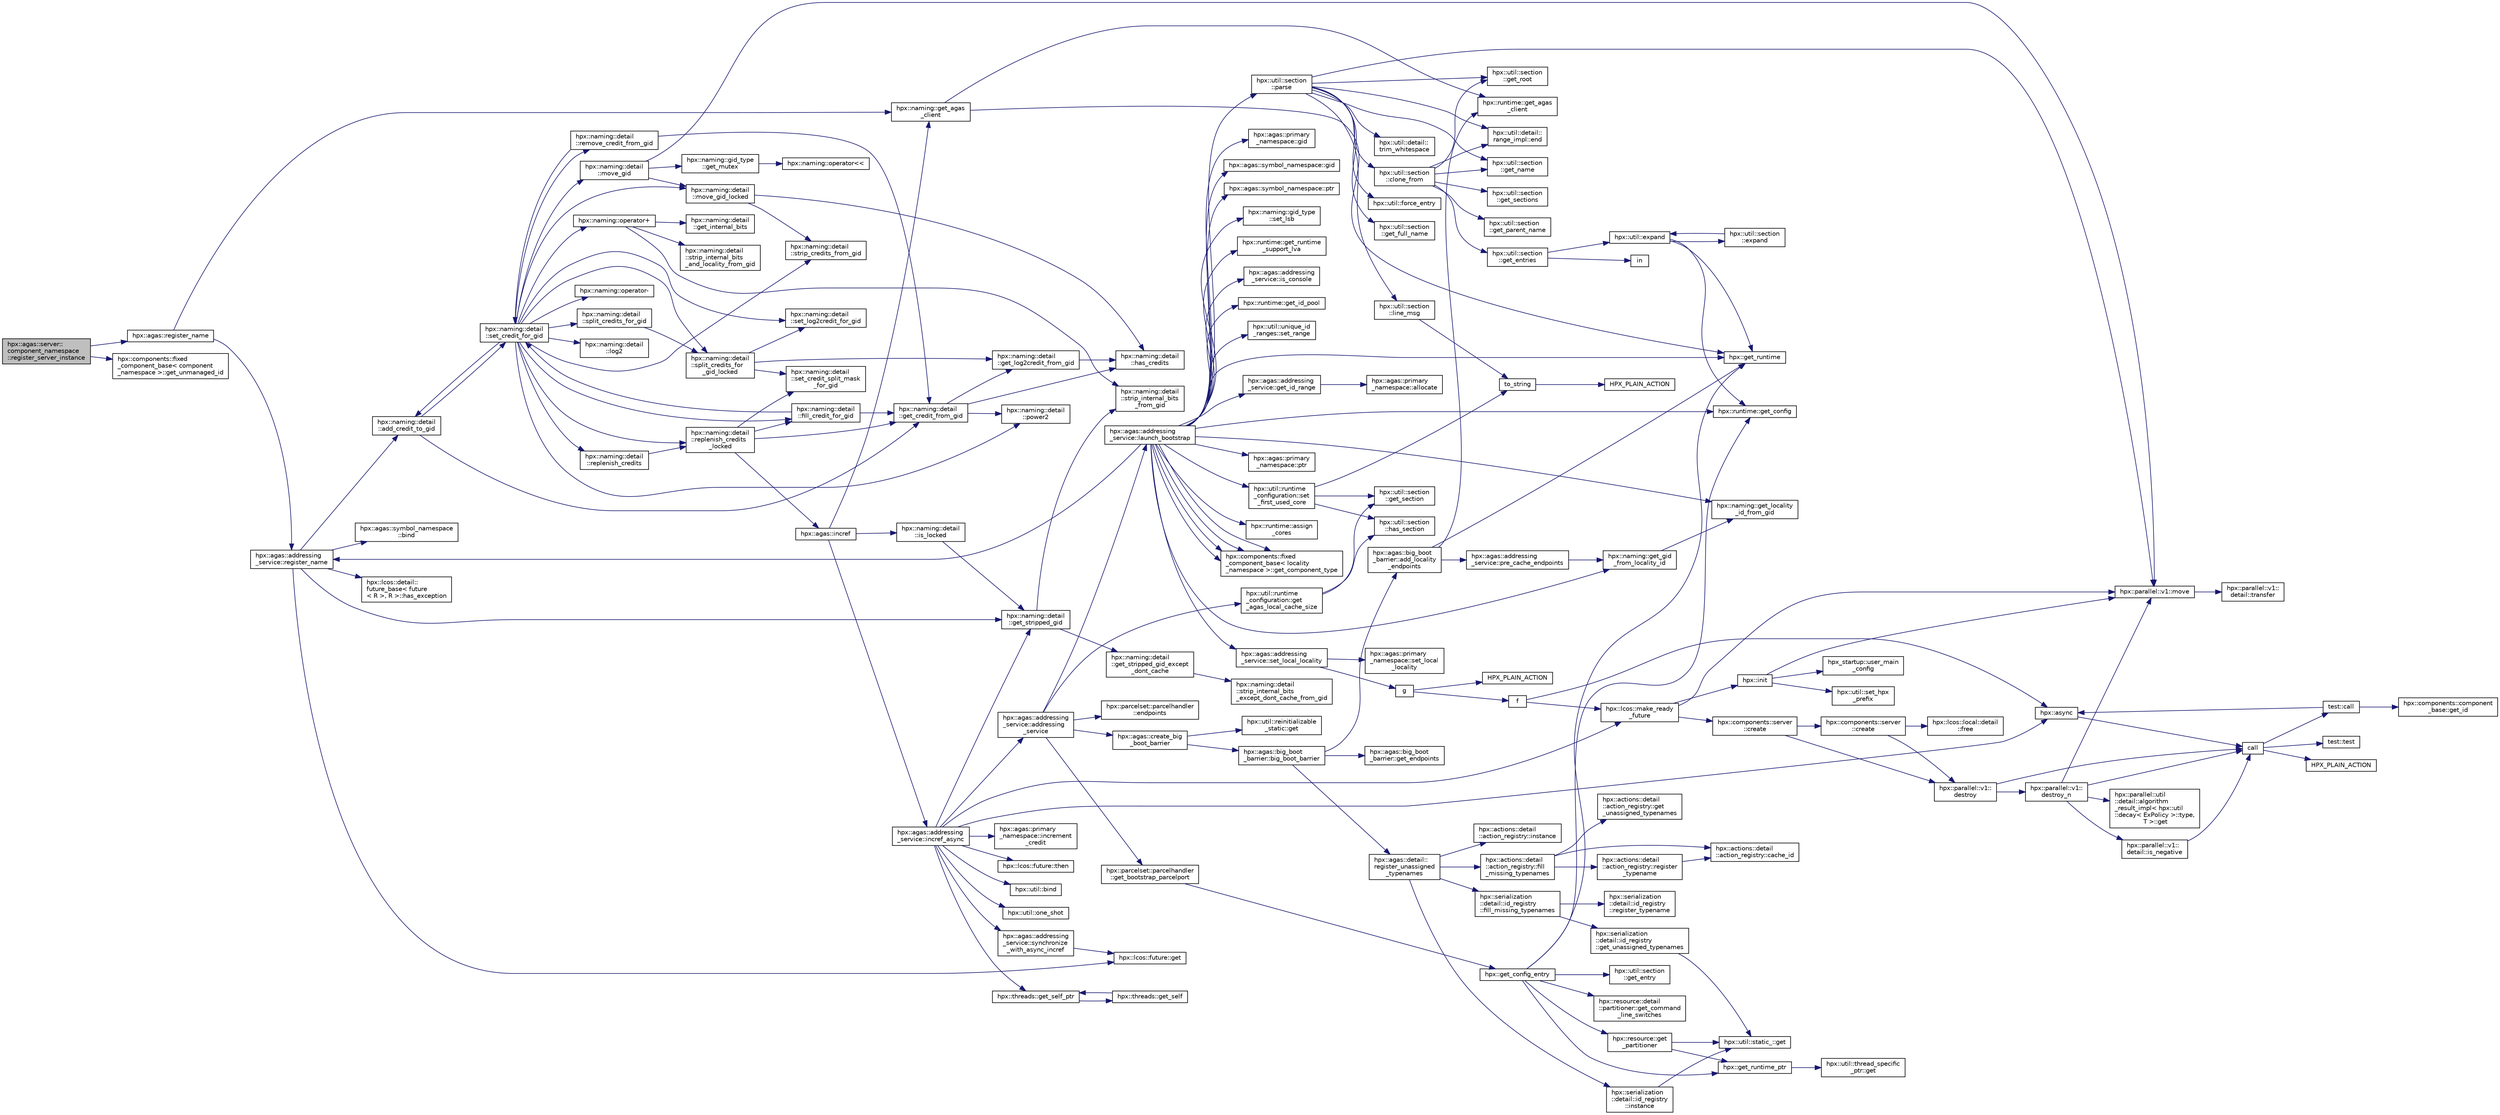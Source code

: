 digraph "hpx::agas::server::component_namespace::register_server_instance"
{
  edge [fontname="Helvetica",fontsize="10",labelfontname="Helvetica",labelfontsize="10"];
  node [fontname="Helvetica",fontsize="10",shape=record];
  rankdir="LR";
  Node723 [label="hpx::agas::server::\lcomponent_namespace\l::register_server_instance",height=0.2,width=0.4,color="black", fillcolor="grey75", style="filled", fontcolor="black"];
  Node723 -> Node724 [color="midnightblue",fontsize="10",style="solid",fontname="Helvetica"];
  Node724 [label="hpx::agas::register_name",height=0.2,width=0.4,color="black", fillcolor="white", style="filled",URL="$dc/d54/namespacehpx_1_1agas.html#a3812793adbf5e7d8c6b468595ac0823f"];
  Node724 -> Node725 [color="midnightblue",fontsize="10",style="solid",fontname="Helvetica"];
  Node725 [label="hpx::naming::get_agas\l_client",height=0.2,width=0.4,color="black", fillcolor="white", style="filled",URL="$d4/dc9/namespacehpx_1_1naming.html#a0408fffd5d34b620712a801b0ae3b032"];
  Node725 -> Node726 [color="midnightblue",fontsize="10",style="solid",fontname="Helvetica"];
  Node726 [label="hpx::get_runtime",height=0.2,width=0.4,color="black", fillcolor="white", style="filled",URL="$d8/d83/namespacehpx.html#aef902cc6c7dd3b9fbadf34d1e850a070"];
  Node725 -> Node727 [color="midnightblue",fontsize="10",style="solid",fontname="Helvetica"];
  Node727 [label="hpx::runtime::get_agas\l_client",height=0.2,width=0.4,color="black", fillcolor="white", style="filled",URL="$d0/d7b/classhpx_1_1runtime.html#aeb5dddd30d6b9861669af8ad44d1a96a"];
  Node724 -> Node728 [color="midnightblue",fontsize="10",style="solid",fontname="Helvetica"];
  Node728 [label="hpx::agas::addressing\l_service::register_name",height=0.2,width=0.4,color="black", fillcolor="white", style="filled",URL="$db/d58/structhpx_1_1agas_1_1addressing__service.html#a5929d7fd681a5ed692bfbeaa503fc32d",tooltip="Register a global name with a global address (id) "];
  Node728 -> Node729 [color="midnightblue",fontsize="10",style="solid",fontname="Helvetica"];
  Node729 [label="hpx::agas::symbol_namespace\l::bind",height=0.2,width=0.4,color="black", fillcolor="white", style="filled",URL="$dd/d5e/structhpx_1_1agas_1_1symbol__namespace.html#a4c5b21f70ae191ad0169fe5ac06de532"];
  Node728 -> Node730 [color="midnightblue",fontsize="10",style="solid",fontname="Helvetica"];
  Node730 [label="hpx::naming::detail\l::get_stripped_gid",height=0.2,width=0.4,color="black", fillcolor="white", style="filled",URL="$d5/d18/namespacehpx_1_1naming_1_1detail.html#ad3a849cb7ebd5dccf9aefadccc21dd89"];
  Node730 -> Node731 [color="midnightblue",fontsize="10",style="solid",fontname="Helvetica"];
  Node731 [label="hpx::naming::detail\l::strip_internal_bits\l_from_gid",height=0.2,width=0.4,color="black", fillcolor="white", style="filled",URL="$d5/d18/namespacehpx_1_1naming_1_1detail.html#a95cca4d4bc82a9da3e804b225b03dfaf"];
  Node730 -> Node732 [color="midnightblue",fontsize="10",style="solid",fontname="Helvetica"];
  Node732 [label="hpx::naming::detail\l::get_stripped_gid_except\l_dont_cache",height=0.2,width=0.4,color="black", fillcolor="white", style="filled",URL="$d5/d18/namespacehpx_1_1naming_1_1detail.html#a1ab848588112d0f7fac377a15692c9cc"];
  Node732 -> Node733 [color="midnightblue",fontsize="10",style="solid",fontname="Helvetica"];
  Node733 [label="hpx::naming::detail\l::strip_internal_bits\l_except_dont_cache_from_gid",height=0.2,width=0.4,color="black", fillcolor="white", style="filled",URL="$d5/d18/namespacehpx_1_1naming_1_1detail.html#aabeb51a92376c6bfb9cf31bf9ff0c4cc"];
  Node728 -> Node734 [color="midnightblue",fontsize="10",style="solid",fontname="Helvetica"];
  Node734 [label="hpx::lcos::detail::\lfuture_base\< future\l\< R \>, R \>::has_exception",height=0.2,width=0.4,color="black", fillcolor="white", style="filled",URL="$d5/dd7/classhpx_1_1lcos_1_1detail_1_1future__base.html#aa95b01f70ad95706ae420ff1db2e5b99"];
  Node728 -> Node735 [color="midnightblue",fontsize="10",style="solid",fontname="Helvetica"];
  Node735 [label="hpx::lcos::future::get",height=0.2,width=0.4,color="black", fillcolor="white", style="filled",URL="$d0/d33/classhpx_1_1lcos_1_1future.html#a8c28269486d5620ac48af349f17bb41c"];
  Node728 -> Node736 [color="midnightblue",fontsize="10",style="solid",fontname="Helvetica"];
  Node736 [label="hpx::naming::detail\l::add_credit_to_gid",height=0.2,width=0.4,color="black", fillcolor="white", style="filled",URL="$d5/d18/namespacehpx_1_1naming_1_1detail.html#ab13848a91587535a393be4def980e832"];
  Node736 -> Node737 [color="midnightblue",fontsize="10",style="solid",fontname="Helvetica"];
  Node737 [label="hpx::naming::detail\l::get_credit_from_gid",height=0.2,width=0.4,color="black", fillcolor="white", style="filled",URL="$d5/d18/namespacehpx_1_1naming_1_1detail.html#ae3d27efe8c838d79e29020ed7c9fa25f"];
  Node737 -> Node738 [color="midnightblue",fontsize="10",style="solid",fontname="Helvetica"];
  Node738 [label="hpx::naming::detail\l::has_credits",height=0.2,width=0.4,color="black", fillcolor="white", style="filled",URL="$d5/d18/namespacehpx_1_1naming_1_1detail.html#afb823cf706d95f298c25af22fe39653b"];
  Node737 -> Node739 [color="midnightblue",fontsize="10",style="solid",fontname="Helvetica"];
  Node739 [label="hpx::naming::detail\l::power2",height=0.2,width=0.4,color="black", fillcolor="white", style="filled",URL="$d5/d18/namespacehpx_1_1naming_1_1detail.html#a084e318ac378f38778c0696da8cbdaac"];
  Node737 -> Node740 [color="midnightblue",fontsize="10",style="solid",fontname="Helvetica"];
  Node740 [label="hpx::naming::detail\l::get_log2credit_from_gid",height=0.2,width=0.4,color="black", fillcolor="white", style="filled",URL="$d5/d18/namespacehpx_1_1naming_1_1detail.html#a65b5a75f9576e0c15d372d20f0ed37d0"];
  Node740 -> Node738 [color="midnightblue",fontsize="10",style="solid",fontname="Helvetica"];
  Node736 -> Node741 [color="midnightblue",fontsize="10",style="solid",fontname="Helvetica"];
  Node741 [label="hpx::naming::detail\l::set_credit_for_gid",height=0.2,width=0.4,color="black", fillcolor="white", style="filled",URL="$d5/d18/namespacehpx_1_1naming_1_1detail.html#a87703193ff814a4e1c912e98e655ec51"];
  Node741 -> Node742 [color="midnightblue",fontsize="10",style="solid",fontname="Helvetica"];
  Node742 [label="hpx::naming::detail\l::log2",height=0.2,width=0.4,color="black", fillcolor="white", style="filled",URL="$d5/d18/namespacehpx_1_1naming_1_1detail.html#a10b972e46f78f4f24d7843d6f8554b5b"];
  Node741 -> Node739 [color="midnightblue",fontsize="10",style="solid",fontname="Helvetica"];
  Node741 -> Node743 [color="midnightblue",fontsize="10",style="solid",fontname="Helvetica"];
  Node743 [label="hpx::naming::detail\l::set_log2credit_for_gid",height=0.2,width=0.4,color="black", fillcolor="white", style="filled",URL="$d5/d18/namespacehpx_1_1naming_1_1detail.html#ac466e44115ff62134192cea0735b147e"];
  Node741 -> Node744 [color="midnightblue",fontsize="10",style="solid",fontname="Helvetica"];
  Node744 [label="hpx::naming::detail\l::strip_credits_from_gid",height=0.2,width=0.4,color="black", fillcolor="white", style="filled",URL="$d5/d18/namespacehpx_1_1naming_1_1detail.html#a422b12b60e5f7844b224dd68cf8cae8e"];
  Node741 -> Node736 [color="midnightblue",fontsize="10",style="solid",fontname="Helvetica"];
  Node741 -> Node745 [color="midnightblue",fontsize="10",style="solid",fontname="Helvetica"];
  Node745 [label="hpx::naming::detail\l::remove_credit_from_gid",height=0.2,width=0.4,color="black", fillcolor="white", style="filled",URL="$d5/d18/namespacehpx_1_1naming_1_1detail.html#a3ccb4b028c2c757c0fabdfe58ac07e47"];
  Node745 -> Node737 [color="midnightblue",fontsize="10",style="solid",fontname="Helvetica"];
  Node745 -> Node741 [color="midnightblue",fontsize="10",style="solid",fontname="Helvetica"];
  Node741 -> Node746 [color="midnightblue",fontsize="10",style="solid",fontname="Helvetica"];
  Node746 [label="hpx::naming::detail\l::fill_credit_for_gid",height=0.2,width=0.4,color="black", fillcolor="white", style="filled",URL="$d5/d18/namespacehpx_1_1naming_1_1detail.html#a3ec890e6a5b5c8fbd21b11dfe7e50352"];
  Node746 -> Node737 [color="midnightblue",fontsize="10",style="solid",fontname="Helvetica"];
  Node746 -> Node741 [color="midnightblue",fontsize="10",style="solid",fontname="Helvetica"];
  Node741 -> Node747 [color="midnightblue",fontsize="10",style="solid",fontname="Helvetica"];
  Node747 [label="hpx::naming::detail\l::move_gid",height=0.2,width=0.4,color="black", fillcolor="white", style="filled",URL="$d5/d18/namespacehpx_1_1naming_1_1detail.html#aade6b5eb4f9361377b0a427cd8bffdca"];
  Node747 -> Node748 [color="midnightblue",fontsize="10",style="solid",fontname="Helvetica"];
  Node748 [label="hpx::naming::gid_type\l::get_mutex",height=0.2,width=0.4,color="black", fillcolor="white", style="filled",URL="$d3/d67/structhpx_1_1naming_1_1gid__type.html#a25f1f7d247b4ec6e77e577400bbbc18f"];
  Node748 -> Node749 [color="midnightblue",fontsize="10",style="solid",fontname="Helvetica"];
  Node749 [label="hpx::naming::operator\<\<",height=0.2,width=0.4,color="black", fillcolor="white", style="filled",URL="$d4/dc9/namespacehpx_1_1naming.html#ad9103d927583be9fcc218e045ad2a6e6"];
  Node747 -> Node750 [color="midnightblue",fontsize="10",style="solid",fontname="Helvetica"];
  Node750 [label="hpx::naming::detail\l::move_gid_locked",height=0.2,width=0.4,color="black", fillcolor="white", style="filled",URL="$d5/d18/namespacehpx_1_1naming_1_1detail.html#ade50f3a7ea7970594a107017d9781f45"];
  Node750 -> Node738 [color="midnightblue",fontsize="10",style="solid",fontname="Helvetica"];
  Node750 -> Node744 [color="midnightblue",fontsize="10",style="solid",fontname="Helvetica"];
  Node747 -> Node751 [color="midnightblue",fontsize="10",style="solid",fontname="Helvetica"];
  Node751 [label="hpx::parallel::v1::move",height=0.2,width=0.4,color="black", fillcolor="white", style="filled",URL="$db/db9/namespacehpx_1_1parallel_1_1v1.html#aa7c4ede081ce786c9d1eb1adff495cfc"];
  Node751 -> Node752 [color="midnightblue",fontsize="10",style="solid",fontname="Helvetica"];
  Node752 [label="hpx::parallel::v1::\ldetail::transfer",height=0.2,width=0.4,color="black", fillcolor="white", style="filled",URL="$d2/ddd/namespacehpx_1_1parallel_1_1v1_1_1detail.html#ab1b56a05e1885ca7cc7ffa1804dd2f3c"];
  Node741 -> Node750 [color="midnightblue",fontsize="10",style="solid",fontname="Helvetica"];
  Node741 -> Node753 [color="midnightblue",fontsize="10",style="solid",fontname="Helvetica"];
  Node753 [label="hpx::naming::detail\l::replenish_credits",height=0.2,width=0.4,color="black", fillcolor="white", style="filled",URL="$d5/d18/namespacehpx_1_1naming_1_1detail.html#aab806d937bd01894af129d3d3cbb22f4"];
  Node753 -> Node754 [color="midnightblue",fontsize="10",style="solid",fontname="Helvetica"];
  Node754 [label="hpx::naming::detail\l::replenish_credits\l_locked",height=0.2,width=0.4,color="black", fillcolor="white", style="filled",URL="$d5/d18/namespacehpx_1_1naming_1_1detail.html#a011ed4fa9a2f4d4319adc54943fa03d6"];
  Node754 -> Node737 [color="midnightblue",fontsize="10",style="solid",fontname="Helvetica"];
  Node754 -> Node746 [color="midnightblue",fontsize="10",style="solid",fontname="Helvetica"];
  Node754 -> Node755 [color="midnightblue",fontsize="10",style="solid",fontname="Helvetica"];
  Node755 [label="hpx::naming::detail\l::set_credit_split_mask\l_for_gid",height=0.2,width=0.4,color="black", fillcolor="white", style="filled",URL="$d5/d18/namespacehpx_1_1naming_1_1detail.html#a514fb4fd603d267bd438c27ea2fb1e7d"];
  Node754 -> Node756 [color="midnightblue",fontsize="10",style="solid",fontname="Helvetica"];
  Node756 [label="hpx::agas::incref",height=0.2,width=0.4,color="black", fillcolor="white", style="filled",URL="$dc/d54/namespacehpx_1_1agas.html#aad81d2ea721c1a5692e243ef07bf164f"];
  Node756 -> Node757 [color="midnightblue",fontsize="10",style="solid",fontname="Helvetica"];
  Node757 [label="hpx::naming::detail\l::is_locked",height=0.2,width=0.4,color="black", fillcolor="white", style="filled",URL="$d5/d18/namespacehpx_1_1naming_1_1detail.html#a721ab5a11bd11a37b0c905ea3fe0a6d7"];
  Node757 -> Node730 [color="midnightblue",fontsize="10",style="solid",fontname="Helvetica"];
  Node756 -> Node725 [color="midnightblue",fontsize="10",style="solid",fontname="Helvetica"];
  Node756 -> Node758 [color="midnightblue",fontsize="10",style="solid",fontname="Helvetica"];
  Node758 [label="hpx::agas::addressing\l_service::incref_async",height=0.2,width=0.4,color="black", fillcolor="white", style="filled",URL="$db/d58/structhpx_1_1agas_1_1addressing__service.html#adae9df2634cf648f129f203c3678c1c1",tooltip="Increment the global reference count for the given id. "];
  Node758 -> Node730 [color="midnightblue",fontsize="10",style="solid",fontname="Helvetica"];
  Node758 -> Node759 [color="midnightblue",fontsize="10",style="solid",fontname="Helvetica"];
  Node759 [label="hpx::threads::get_self_ptr",height=0.2,width=0.4,color="black", fillcolor="white", style="filled",URL="$d7/d28/namespacehpx_1_1threads.html#a22877ae347ad884cde3a51397dad6c53"];
  Node759 -> Node760 [color="midnightblue",fontsize="10",style="solid",fontname="Helvetica"];
  Node760 [label="hpx::threads::get_self",height=0.2,width=0.4,color="black", fillcolor="white", style="filled",URL="$d7/d28/namespacehpx_1_1threads.html#a07daf4d6d29233f20d66d41ab7b5b8e8"];
  Node760 -> Node759 [color="midnightblue",fontsize="10",style="solid",fontname="Helvetica"];
  Node758 -> Node761 [color="midnightblue",fontsize="10",style="solid",fontname="Helvetica"];
  Node761 [label="hpx::agas::addressing\l_service::addressing\l_service",height=0.2,width=0.4,color="black", fillcolor="white", style="filled",URL="$db/d58/structhpx_1_1agas_1_1addressing__service.html#a4cd885b12c530009f44f7372c197d54f"];
  Node761 -> Node762 [color="midnightblue",fontsize="10",style="solid",fontname="Helvetica"];
  Node762 [label="hpx::util::runtime\l_configuration::get\l_agas_local_cache_size",height=0.2,width=0.4,color="black", fillcolor="white", style="filled",URL="$d8/d70/classhpx_1_1util_1_1runtime__configuration.html#a5fc409d10bc5e063fde7992fb2d8eefe"];
  Node762 -> Node763 [color="midnightblue",fontsize="10",style="solid",fontname="Helvetica"];
  Node763 [label="hpx::util::section\l::has_section",height=0.2,width=0.4,color="black", fillcolor="white", style="filled",URL="$dd/de4/classhpx_1_1util_1_1section.html#a2ef0091925e5c2e3fda235bff644cdb4"];
  Node762 -> Node764 [color="midnightblue",fontsize="10",style="solid",fontname="Helvetica"];
  Node764 [label="hpx::util::section\l::get_section",height=0.2,width=0.4,color="black", fillcolor="white", style="filled",URL="$dd/de4/classhpx_1_1util_1_1section.html#a3506cc01fb5453b2176f4747352c5517"];
  Node761 -> Node765 [color="midnightblue",fontsize="10",style="solid",fontname="Helvetica"];
  Node765 [label="hpx::parcelset::parcelhandler\l::get_bootstrap_parcelport",height=0.2,width=0.4,color="black", fillcolor="white", style="filled",URL="$d4/d2f/classhpx_1_1parcelset_1_1parcelhandler.html#aac412291f000080f2496f288b97b7859"];
  Node765 -> Node766 [color="midnightblue",fontsize="10",style="solid",fontname="Helvetica"];
  Node766 [label="hpx::get_config_entry",height=0.2,width=0.4,color="black", fillcolor="white", style="filled",URL="$d8/d83/namespacehpx.html#a097240e6744bc8905f708932da401835",tooltip="Retrieve the string value of a configuration entry given by key. "];
  Node766 -> Node767 [color="midnightblue",fontsize="10",style="solid",fontname="Helvetica"];
  Node767 [label="hpx::get_runtime_ptr",height=0.2,width=0.4,color="black", fillcolor="white", style="filled",URL="$d8/d83/namespacehpx.html#af29daf2bb3e01b4d6495a1742b6cce64"];
  Node767 -> Node768 [color="midnightblue",fontsize="10",style="solid",fontname="Helvetica"];
  Node768 [label="hpx::util::thread_specific\l_ptr::get",height=0.2,width=0.4,color="black", fillcolor="white", style="filled",URL="$d4/d4c/structhpx_1_1util_1_1thread__specific__ptr.html#a3b27d8520710478aa41d1f74206bdba9"];
  Node766 -> Node726 [color="midnightblue",fontsize="10",style="solid",fontname="Helvetica"];
  Node766 -> Node769 [color="midnightblue",fontsize="10",style="solid",fontname="Helvetica"];
  Node769 [label="hpx::runtime::get_config",height=0.2,width=0.4,color="black", fillcolor="white", style="filled",URL="$d0/d7b/classhpx_1_1runtime.html#a0bfe0241e54b1fe1dd4ec181d944de43",tooltip="access configuration information "];
  Node766 -> Node770 [color="midnightblue",fontsize="10",style="solid",fontname="Helvetica"];
  Node770 [label="hpx::util::section\l::get_entry",height=0.2,width=0.4,color="black", fillcolor="white", style="filled",URL="$dd/de4/classhpx_1_1util_1_1section.html#a02ac2ca2a4490347405dec03df46af88"];
  Node766 -> Node771 [color="midnightblue",fontsize="10",style="solid",fontname="Helvetica"];
  Node771 [label="hpx::resource::get\l_partitioner",height=0.2,width=0.4,color="black", fillcolor="white", style="filled",URL="$dd/da5/namespacehpx_1_1resource.html#af91354c369d9a22a00581d6b6da7d0ee"];
  Node771 -> Node772 [color="midnightblue",fontsize="10",style="solid",fontname="Helvetica"];
  Node772 [label="hpx::util::static_::get",height=0.2,width=0.4,color="black", fillcolor="white", style="filled",URL="$d3/dbb/structhpx_1_1util_1_1static__.html#a2967c633948a3bf17a3b5405ef5a8318"];
  Node771 -> Node767 [color="midnightblue",fontsize="10",style="solid",fontname="Helvetica"];
  Node766 -> Node773 [color="midnightblue",fontsize="10",style="solid",fontname="Helvetica"];
  Node773 [label="hpx::resource::detail\l::partitioner::get_command\l_line_switches",height=0.2,width=0.4,color="black", fillcolor="white", style="filled",URL="$d0/dab/classhpx_1_1resource_1_1detail_1_1partitioner.html#a16fe01dd59b2c89bd556788b5713522e"];
  Node761 -> Node774 [color="midnightblue",fontsize="10",style="solid",fontname="Helvetica"];
  Node774 [label="hpx::agas::create_big\l_boot_barrier",height=0.2,width=0.4,color="black", fillcolor="white", style="filled",URL="$dc/d54/namespacehpx_1_1agas.html#a272f64deb448ea9613501a5b3458a57f"];
  Node774 -> Node775 [color="midnightblue",fontsize="10",style="solid",fontname="Helvetica"];
  Node775 [label="hpx::util::reinitializable\l_static::get",height=0.2,width=0.4,color="black", fillcolor="white", style="filled",URL="$d2/db7/structhpx_1_1util_1_1reinitializable__static.html#a2c616d22a193ed9d3b0b58d4203b3809"];
  Node774 -> Node776 [color="midnightblue",fontsize="10",style="solid",fontname="Helvetica"];
  Node776 [label="hpx::agas::big_boot\l_barrier::big_boot_barrier",height=0.2,width=0.4,color="black", fillcolor="white", style="filled",URL="$d8/db6/structhpx_1_1agas_1_1big__boot__barrier.html#ab00f39b77e1ae054dddeab796ac49a07"];
  Node776 -> Node777 [color="midnightblue",fontsize="10",style="solid",fontname="Helvetica"];
  Node777 [label="hpx::agas::detail::\lregister_unassigned\l_typenames",height=0.2,width=0.4,color="black", fillcolor="white", style="filled",URL="$dd/dd0/namespacehpx_1_1agas_1_1detail.html#a69a4d9fbe321b26f2eeeacaae98c05bb"];
  Node777 -> Node778 [color="midnightblue",fontsize="10",style="solid",fontname="Helvetica"];
  Node778 [label="hpx::serialization\l::detail::id_registry\l::instance",height=0.2,width=0.4,color="black", fillcolor="white", style="filled",URL="$dc/d9a/classhpx_1_1serialization_1_1detail_1_1id__registry.html#ab5118609f28337b2a71e7ac63399a2dc"];
  Node778 -> Node772 [color="midnightblue",fontsize="10",style="solid",fontname="Helvetica"];
  Node777 -> Node779 [color="midnightblue",fontsize="10",style="solid",fontname="Helvetica"];
  Node779 [label="hpx::serialization\l::detail::id_registry\l::fill_missing_typenames",height=0.2,width=0.4,color="black", fillcolor="white", style="filled",URL="$dc/d9a/classhpx_1_1serialization_1_1detail_1_1id__registry.html#a80cd98a900de5a5347cf51ab710ed1be"];
  Node779 -> Node780 [color="midnightblue",fontsize="10",style="solid",fontname="Helvetica"];
  Node780 [label="hpx::serialization\l::detail::id_registry\l::get_unassigned_typenames",height=0.2,width=0.4,color="black", fillcolor="white", style="filled",URL="$dc/d9a/classhpx_1_1serialization_1_1detail_1_1id__registry.html#a667f38001517e0031e3421b1f6719baf"];
  Node780 -> Node772 [color="midnightblue",fontsize="10",style="solid",fontname="Helvetica"];
  Node779 -> Node781 [color="midnightblue",fontsize="10",style="solid",fontname="Helvetica"];
  Node781 [label="hpx::serialization\l::detail::id_registry\l::register_typename",height=0.2,width=0.4,color="black", fillcolor="white", style="filled",URL="$dc/d9a/classhpx_1_1serialization_1_1detail_1_1id__registry.html#a3ecf46288bd104ca800605842a269fd6"];
  Node777 -> Node782 [color="midnightblue",fontsize="10",style="solid",fontname="Helvetica"];
  Node782 [label="hpx::actions::detail\l::action_registry::instance",height=0.2,width=0.4,color="black", fillcolor="white", style="filled",URL="$d6/d07/structhpx_1_1actions_1_1detail_1_1action__registry.html#a4d8a8074f8a91fdc5a62e8067ef6472c"];
  Node777 -> Node783 [color="midnightblue",fontsize="10",style="solid",fontname="Helvetica"];
  Node783 [label="hpx::actions::detail\l::action_registry::fill\l_missing_typenames",height=0.2,width=0.4,color="black", fillcolor="white", style="filled",URL="$d6/d07/structhpx_1_1actions_1_1detail_1_1action__registry.html#ad0b2659af6636d76d4b39d64eac81e3c"];
  Node783 -> Node784 [color="midnightblue",fontsize="10",style="solid",fontname="Helvetica"];
  Node784 [label="hpx::actions::detail\l::action_registry::get\l_unassigned_typenames",height=0.2,width=0.4,color="black", fillcolor="white", style="filled",URL="$d6/d07/structhpx_1_1actions_1_1detail_1_1action__registry.html#a5216619c74ba5ee2d7a82626fe3f42cd"];
  Node783 -> Node785 [color="midnightblue",fontsize="10",style="solid",fontname="Helvetica"];
  Node785 [label="hpx::actions::detail\l::action_registry::register\l_typename",height=0.2,width=0.4,color="black", fillcolor="white", style="filled",URL="$d6/d07/structhpx_1_1actions_1_1detail_1_1action__registry.html#a7352d14b8ad4d97a880c8ff247f0e04a"];
  Node785 -> Node786 [color="midnightblue",fontsize="10",style="solid",fontname="Helvetica"];
  Node786 [label="hpx::actions::detail\l::action_registry::cache_id",height=0.2,width=0.4,color="black", fillcolor="white", style="filled",URL="$d6/d07/structhpx_1_1actions_1_1detail_1_1action__registry.html#a241539d91aa05a0cb41e6949b4f7ffb6"];
  Node783 -> Node786 [color="midnightblue",fontsize="10",style="solid",fontname="Helvetica"];
  Node776 -> Node787 [color="midnightblue",fontsize="10",style="solid",fontname="Helvetica"];
  Node787 [label="hpx::agas::big_boot\l_barrier::add_locality\l_endpoints",height=0.2,width=0.4,color="black", fillcolor="white", style="filled",URL="$d8/db6/structhpx_1_1agas_1_1big__boot__barrier.html#aedb4d5066f5ee188b4b2e7476bde8f35"];
  Node787 -> Node726 [color="midnightblue",fontsize="10",style="solid",fontname="Helvetica"];
  Node787 -> Node727 [color="midnightblue",fontsize="10",style="solid",fontname="Helvetica"];
  Node787 -> Node788 [color="midnightblue",fontsize="10",style="solid",fontname="Helvetica"];
  Node788 [label="hpx::agas::addressing\l_service::pre_cache_endpoints",height=0.2,width=0.4,color="black", fillcolor="white", style="filled",URL="$db/d58/structhpx_1_1agas_1_1addressing__service.html#a9384e7f70c49705ea11e55718c144ee4"];
  Node788 -> Node789 [color="midnightblue",fontsize="10",style="solid",fontname="Helvetica"];
  Node789 [label="hpx::naming::get_gid\l_from_locality_id",height=0.2,width=0.4,color="black", fillcolor="white", style="filled",URL="$d4/dc9/namespacehpx_1_1naming.html#ae50a3ecdb5854b6a25a556ebc9830541"];
  Node789 -> Node790 [color="midnightblue",fontsize="10",style="solid",fontname="Helvetica"];
  Node790 [label="hpx::naming::get_locality\l_id_from_gid",height=0.2,width=0.4,color="black", fillcolor="white", style="filled",URL="$d4/dc9/namespacehpx_1_1naming.html#a7fd43037784560bd04fda9b49e33529f"];
  Node776 -> Node791 [color="midnightblue",fontsize="10",style="solid",fontname="Helvetica"];
  Node791 [label="hpx::agas::big_boot\l_barrier::get_endpoints",height=0.2,width=0.4,color="black", fillcolor="white", style="filled",URL="$d8/db6/structhpx_1_1agas_1_1big__boot__barrier.html#a019606b912a47e77062cd7de28adb428"];
  Node761 -> Node792 [color="midnightblue",fontsize="10",style="solid",fontname="Helvetica"];
  Node792 [label="hpx::parcelset::parcelhandler\l::endpoints",height=0.2,width=0.4,color="black", fillcolor="white", style="filled",URL="$d4/d2f/classhpx_1_1parcelset_1_1parcelhandler.html#a7a79973ee047c9a655e7517b89d78558",tooltip="return the endpoints associated with this parcelhandler "];
  Node761 -> Node793 [color="midnightblue",fontsize="10",style="solid",fontname="Helvetica"];
  Node793 [label="hpx::agas::addressing\l_service::launch_bootstrap",height=0.2,width=0.4,color="black", fillcolor="white", style="filled",URL="$db/d58/structhpx_1_1agas_1_1addressing__service.html#a664380be3597d3ca31677b2ae5800e76"];
  Node793 -> Node794 [color="midnightblue",fontsize="10",style="solid",fontname="Helvetica"];
  Node794 [label="hpx::agas::primary\l_namespace::ptr",height=0.2,width=0.4,color="black", fillcolor="white", style="filled",URL="$d1/d43/structhpx_1_1agas_1_1primary__namespace.html#a977601f2c79f10b3aef3db56fb3aad0d"];
  Node793 -> Node726 [color="midnightblue",fontsize="10",style="solid",fontname="Helvetica"];
  Node793 -> Node789 [color="midnightblue",fontsize="10",style="solid",fontname="Helvetica"];
  Node793 -> Node795 [color="midnightblue",fontsize="10",style="solid",fontname="Helvetica"];
  Node795 [label="hpx::agas::addressing\l_service::set_local_locality",height=0.2,width=0.4,color="black", fillcolor="white", style="filled",URL="$db/d58/structhpx_1_1agas_1_1addressing__service.html#a262a9982f31caacd5c605b643f2cc081"];
  Node795 -> Node796 [color="midnightblue",fontsize="10",style="solid",fontname="Helvetica"];
  Node796 [label="g",height=0.2,width=0.4,color="black", fillcolor="white", style="filled",URL="$da/d17/cxx11__noexcept_8cpp.html#a96f5ebe659f57f5faa7343c54f8ea39a"];
  Node796 -> Node797 [color="midnightblue",fontsize="10",style="solid",fontname="Helvetica"];
  Node797 [label="f",height=0.2,width=0.4,color="black", fillcolor="white", style="filled",URL="$d4/d13/async__unwrap__1037_8cpp.html#a02a6b0b4f77af9f69a841dc8262b0cd0"];
  Node797 -> Node798 [color="midnightblue",fontsize="10",style="solid",fontname="Helvetica"];
  Node798 [label="hpx::async",height=0.2,width=0.4,color="black", fillcolor="white", style="filled",URL="$d8/d83/namespacehpx.html#acb7d8e37b73b823956ce144f9a57eaa4"];
  Node798 -> Node799 [color="midnightblue",fontsize="10",style="solid",fontname="Helvetica"];
  Node799 [label="call",height=0.2,width=0.4,color="black", fillcolor="white", style="filled",URL="$d2/d67/promise__1620_8cpp.html#a58357f0b82bc761e1d0b9091ed563a70"];
  Node799 -> Node800 [color="midnightblue",fontsize="10",style="solid",fontname="Helvetica"];
  Node800 [label="test::test",height=0.2,width=0.4,color="black", fillcolor="white", style="filled",URL="$d8/d89/structtest.html#ab42d5ece712d716b04cb3f686f297a26"];
  Node799 -> Node801 [color="midnightblue",fontsize="10",style="solid",fontname="Helvetica"];
  Node801 [label="HPX_PLAIN_ACTION",height=0.2,width=0.4,color="black", fillcolor="white", style="filled",URL="$d2/d67/promise__1620_8cpp.html#ab96aab827a4b1fcaf66cfe0ba83fef23"];
  Node799 -> Node802 [color="midnightblue",fontsize="10",style="solid",fontname="Helvetica"];
  Node802 [label="test::call",height=0.2,width=0.4,color="black", fillcolor="white", style="filled",URL="$d8/d89/structtest.html#aeb29e7ed6518b9426ccf1344c52620ae"];
  Node802 -> Node798 [color="midnightblue",fontsize="10",style="solid",fontname="Helvetica"];
  Node802 -> Node803 [color="midnightblue",fontsize="10",style="solid",fontname="Helvetica"];
  Node803 [label="hpx::components::component\l_base::get_id",height=0.2,width=0.4,color="black", fillcolor="white", style="filled",URL="$d2/de6/classhpx_1_1components_1_1component__base.html#a4c8fd93514039bdf01c48d66d82b19cd"];
  Node797 -> Node804 [color="midnightblue",fontsize="10",style="solid",fontname="Helvetica"];
  Node804 [label="hpx::lcos::make_ready\l_future",height=0.2,width=0.4,color="black", fillcolor="white", style="filled",URL="$d2/dc9/namespacehpx_1_1lcos.html#a42997564ddfde91d475b8a2cea8f53e4"];
  Node804 -> Node805 [color="midnightblue",fontsize="10",style="solid",fontname="Helvetica"];
  Node805 [label="hpx::init",height=0.2,width=0.4,color="black", fillcolor="white", style="filled",URL="$d8/d83/namespacehpx.html#a3c694ea960b47c56b33351ba16e3d76b",tooltip="Main entry point for launching the HPX runtime system. "];
  Node805 -> Node806 [color="midnightblue",fontsize="10",style="solid",fontname="Helvetica"];
  Node806 [label="hpx::util::set_hpx\l_prefix",height=0.2,width=0.4,color="black", fillcolor="white", style="filled",URL="$df/dad/namespacehpx_1_1util.html#ae40a23c1ba0a48d9304dcf717a95793e"];
  Node805 -> Node807 [color="midnightblue",fontsize="10",style="solid",fontname="Helvetica"];
  Node807 [label="hpx_startup::user_main\l_config",height=0.2,width=0.4,color="black", fillcolor="white", style="filled",URL="$d3/dd2/namespacehpx__startup.html#aaac571d88bd3912a4225a23eb3261637"];
  Node805 -> Node751 [color="midnightblue",fontsize="10",style="solid",fontname="Helvetica"];
  Node804 -> Node808 [color="midnightblue",fontsize="10",style="solid",fontname="Helvetica"];
  Node808 [label="hpx::components::server\l::create",height=0.2,width=0.4,color="black", fillcolor="white", style="filled",URL="$d2/da2/namespacehpx_1_1components_1_1server.html#ac776c89f3d68ceb910e8cee9fa937ab4",tooltip="Create arrays of components using their default constructor. "];
  Node808 -> Node809 [color="midnightblue",fontsize="10",style="solid",fontname="Helvetica"];
  Node809 [label="hpx::components::server\l::create",height=0.2,width=0.4,color="black", fillcolor="white", style="filled",URL="$d2/da2/namespacehpx_1_1components_1_1server.html#a77d26de181c97b444565e230577981bd"];
  Node809 -> Node810 [color="midnightblue",fontsize="10",style="solid",fontname="Helvetica"];
  Node810 [label="hpx::lcos::local::detail\l::free",height=0.2,width=0.4,color="black", fillcolor="white", style="filled",URL="$d4/dcb/namespacehpx_1_1lcos_1_1local_1_1detail.html#a55a940f019734e9bb045dc123cd80e48"];
  Node809 -> Node811 [color="midnightblue",fontsize="10",style="solid",fontname="Helvetica"];
  Node811 [label="hpx::parallel::v1::\ldestroy",height=0.2,width=0.4,color="black", fillcolor="white", style="filled",URL="$db/db9/namespacehpx_1_1parallel_1_1v1.html#acf303558375048e8a7cc9a2c2e09477f"];
  Node811 -> Node799 [color="midnightblue",fontsize="10",style="solid",fontname="Helvetica"];
  Node811 -> Node812 [color="midnightblue",fontsize="10",style="solid",fontname="Helvetica"];
  Node812 [label="hpx::parallel::v1::\ldestroy_n",height=0.2,width=0.4,color="black", fillcolor="white", style="filled",URL="$db/db9/namespacehpx_1_1parallel_1_1v1.html#a71d0691132a300690163f5636bcd5bd3"];
  Node812 -> Node813 [color="midnightblue",fontsize="10",style="solid",fontname="Helvetica"];
  Node813 [label="hpx::parallel::v1::\ldetail::is_negative",height=0.2,width=0.4,color="black", fillcolor="white", style="filled",URL="$d2/ddd/namespacehpx_1_1parallel_1_1v1_1_1detail.html#adf2e40fc4b20ad0fd442ee3118a4d527"];
  Node813 -> Node799 [color="midnightblue",fontsize="10",style="solid",fontname="Helvetica"];
  Node812 -> Node814 [color="midnightblue",fontsize="10",style="solid",fontname="Helvetica"];
  Node814 [label="hpx::parallel::util\l::detail::algorithm\l_result_impl\< hpx::util\l::decay\< ExPolicy \>::type,\l T \>::get",height=0.2,width=0.4,color="black", fillcolor="white", style="filled",URL="$d2/d42/structhpx_1_1parallel_1_1util_1_1detail_1_1algorithm__result__impl.html#ab5b051e8ec74eff5e0e62fd63f5d377e"];
  Node812 -> Node751 [color="midnightblue",fontsize="10",style="solid",fontname="Helvetica"];
  Node812 -> Node799 [color="midnightblue",fontsize="10",style="solid",fontname="Helvetica"];
  Node808 -> Node811 [color="midnightblue",fontsize="10",style="solid",fontname="Helvetica"];
  Node804 -> Node751 [color="midnightblue",fontsize="10",style="solid",fontname="Helvetica"];
  Node796 -> Node815 [color="midnightblue",fontsize="10",style="solid",fontname="Helvetica"];
  Node815 [label="HPX_PLAIN_ACTION",height=0.2,width=0.4,color="black", fillcolor="white", style="filled",URL="$d4/d13/async__unwrap__1037_8cpp.html#ab5991a65409f0229f564e4935bd7b979"];
  Node795 -> Node816 [color="midnightblue",fontsize="10",style="solid",fontname="Helvetica"];
  Node816 [label="hpx::agas::primary\l_namespace::set_local\l_locality",height=0.2,width=0.4,color="black", fillcolor="white", style="filled",URL="$d1/d43/structhpx_1_1agas_1_1primary__namespace.html#aef9509edfa957ff39e62a2963e7307a9"];
  Node793 -> Node817 [color="midnightblue",fontsize="10",style="solid",fontname="Helvetica"];
  Node817 [label="hpx::runtime::assign\l_cores",height=0.2,width=0.4,color="black", fillcolor="white", style="filled",URL="$d0/d7b/classhpx_1_1runtime.html#ad18888b79a4c00c211acb866abf8c750"];
  Node793 -> Node769 [color="midnightblue",fontsize="10",style="solid",fontname="Helvetica"];
  Node793 -> Node818 [color="midnightblue",fontsize="10",style="solid",fontname="Helvetica"];
  Node818 [label="hpx::util::runtime\l_configuration::set\l_first_used_core",height=0.2,width=0.4,color="black", fillcolor="white", style="filled",URL="$d8/d70/classhpx_1_1util_1_1runtime__configuration.html#af1c585ee36a9c0503a013faaa08ad398"];
  Node818 -> Node763 [color="midnightblue",fontsize="10",style="solid",fontname="Helvetica"];
  Node818 -> Node764 [color="midnightblue",fontsize="10",style="solid",fontname="Helvetica"];
  Node818 -> Node819 [color="midnightblue",fontsize="10",style="solid",fontname="Helvetica"];
  Node819 [label="to_string",height=0.2,width=0.4,color="black", fillcolor="white", style="filled",URL="$d4/d2c/make__continuation__1615_8cpp.html#acbdae3e81403e1ffc527c18dc1cd51dd"];
  Node819 -> Node820 [color="midnightblue",fontsize="10",style="solid",fontname="Helvetica"];
  Node820 [label="HPX_PLAIN_ACTION",height=0.2,width=0.4,color="black", fillcolor="white", style="filled",URL="$d4/d2c/make__continuation__1615_8cpp.html#a8b2f8a7c58b490fcb1260f36bac46541"];
  Node793 -> Node821 [color="midnightblue",fontsize="10",style="solid",fontname="Helvetica"];
  Node821 [label="hpx::components::fixed\l_component_base\< locality\l_namespace \>::get_component_type",height=0.2,width=0.4,color="black", fillcolor="white", style="filled",URL="$df/dfd/classhpx_1_1components_1_1fixed__component__base.html#aa87dbc5aad4f2ee3f9b8f62c6981a8c2"];
  Node793 -> Node822 [color="midnightblue",fontsize="10",style="solid",fontname="Helvetica"];
  Node822 [label="hpx::agas::primary\l_namespace::gid",height=0.2,width=0.4,color="black", fillcolor="white", style="filled",URL="$d1/d43/structhpx_1_1agas_1_1primary__namespace.html#ab38b0457e706d37af52f1535877a5bfd"];
  Node793 -> Node821 [color="midnightblue",fontsize="10",style="solid",fontname="Helvetica"];
  Node793 -> Node821 [color="midnightblue",fontsize="10",style="solid",fontname="Helvetica"];
  Node793 -> Node823 [color="midnightblue",fontsize="10",style="solid",fontname="Helvetica"];
  Node823 [label="hpx::agas::symbol_namespace::gid",height=0.2,width=0.4,color="black", fillcolor="white", style="filled",URL="$dd/d5e/structhpx_1_1agas_1_1symbol__namespace.html#a4b63b0ff1b7963554cbf5b8073529d53"];
  Node793 -> Node821 [color="midnightblue",fontsize="10",style="solid",fontname="Helvetica"];
  Node793 -> Node824 [color="midnightblue",fontsize="10",style="solid",fontname="Helvetica"];
  Node824 [label="hpx::agas::symbol_namespace::ptr",height=0.2,width=0.4,color="black", fillcolor="white", style="filled",URL="$dd/d5e/structhpx_1_1agas_1_1symbol__namespace.html#a67e372d006c4c3a2a3d09640c51ccff4"];
  Node793 -> Node825 [color="midnightblue",fontsize="10",style="solid",fontname="Helvetica"];
  Node825 [label="hpx::util::section\l::parse",height=0.2,width=0.4,color="black", fillcolor="white", style="filled",URL="$dd/de4/classhpx_1_1util_1_1section.html#ace8045f12ef654c88b68a2dfb0788cbd"];
  Node825 -> Node826 [color="midnightblue",fontsize="10",style="solid",fontname="Helvetica"];
  Node826 [label="hpx::util::detail::\lrange_impl::end",height=0.2,width=0.4,color="black", fillcolor="white", style="filled",URL="$d4/d4a/namespacehpx_1_1util_1_1detail_1_1range__impl.html#afb2ea48b0902f52ee4d8b764807b4316"];
  Node825 -> Node827 [color="midnightblue",fontsize="10",style="solid",fontname="Helvetica"];
  Node827 [label="hpx::util::detail::\ltrim_whitespace",height=0.2,width=0.4,color="black", fillcolor="white", style="filled",URL="$d2/d8e/namespacehpx_1_1util_1_1detail.html#a349c290c57fa761e4e914aafa0023bef"];
  Node825 -> Node828 [color="midnightblue",fontsize="10",style="solid",fontname="Helvetica"];
  Node828 [label="hpx::util::section\l::line_msg",height=0.2,width=0.4,color="black", fillcolor="white", style="filled",URL="$dd/de4/classhpx_1_1util_1_1section.html#afcaf894b8e854536369e648038878185"];
  Node828 -> Node819 [color="midnightblue",fontsize="10",style="solid",fontname="Helvetica"];
  Node825 -> Node829 [color="midnightblue",fontsize="10",style="solid",fontname="Helvetica"];
  Node829 [label="hpx::util::force_entry",height=0.2,width=0.4,color="black", fillcolor="white", style="filled",URL="$df/dad/namespacehpx_1_1util.html#a36f05768f2fe4d204964258716634913"];
  Node825 -> Node830 [color="midnightblue",fontsize="10",style="solid",fontname="Helvetica"];
  Node830 [label="hpx::util::section\l::get_full_name",height=0.2,width=0.4,color="black", fillcolor="white", style="filled",URL="$dd/de4/classhpx_1_1util_1_1section.html#a23dfffaedaa34d9c8273410af900cbff"];
  Node825 -> Node831 [color="midnightblue",fontsize="10",style="solid",fontname="Helvetica"];
  Node831 [label="hpx::util::section\l::clone_from",height=0.2,width=0.4,color="black", fillcolor="white", style="filled",URL="$dd/de4/classhpx_1_1util_1_1section.html#ac563c9cfea4ab359e599357ab775e835"];
  Node831 -> Node832 [color="midnightblue",fontsize="10",style="solid",fontname="Helvetica"];
  Node832 [label="hpx::util::section\l::get_parent_name",height=0.2,width=0.4,color="black", fillcolor="white", style="filled",URL="$dd/de4/classhpx_1_1util_1_1section.html#ad103bdfb0f1d7b70a9d7a93948adc30b"];
  Node831 -> Node833 [color="midnightblue",fontsize="10",style="solid",fontname="Helvetica"];
  Node833 [label="hpx::util::section\l::get_name",height=0.2,width=0.4,color="black", fillcolor="white", style="filled",URL="$dd/de4/classhpx_1_1util_1_1section.html#afbd1ab5fee15d3956ef7fba8f1966e02"];
  Node831 -> Node834 [color="midnightblue",fontsize="10",style="solid",fontname="Helvetica"];
  Node834 [label="hpx::util::section\l::get_entries",height=0.2,width=0.4,color="black", fillcolor="white", style="filled",URL="$dd/de4/classhpx_1_1util_1_1section.html#a2947f576b972863e45bbcf97a14c720e"];
  Node834 -> Node835 [color="midnightblue",fontsize="10",style="solid",fontname="Helvetica"];
  Node835 [label="hpx::util::expand",height=0.2,width=0.4,color="black", fillcolor="white", style="filled",URL="$df/dad/namespacehpx_1_1util.html#ac476e97ca5c1dec44106cb68a534ea22"];
  Node835 -> Node726 [color="midnightblue",fontsize="10",style="solid",fontname="Helvetica"];
  Node835 -> Node769 [color="midnightblue",fontsize="10",style="solid",fontname="Helvetica"];
  Node835 -> Node836 [color="midnightblue",fontsize="10",style="solid",fontname="Helvetica"];
  Node836 [label="hpx::util::section\l::expand",height=0.2,width=0.4,color="black", fillcolor="white", style="filled",URL="$dd/de4/classhpx_1_1util_1_1section.html#aeee54430eca7e62d11765c45d1c58420"];
  Node836 -> Node835 [color="midnightblue",fontsize="10",style="solid",fontname="Helvetica"];
  Node834 -> Node837 [color="midnightblue",fontsize="10",style="solid",fontname="Helvetica"];
  Node837 [label="in",height=0.2,width=0.4,color="black", fillcolor="white", style="filled",URL="$d5/dd8/any__serialization_8cpp.html#a050ffb438bad49c53a9fffc8fff5bff9"];
  Node831 -> Node826 [color="midnightblue",fontsize="10",style="solid",fontname="Helvetica"];
  Node831 -> Node838 [color="midnightblue",fontsize="10",style="solid",fontname="Helvetica"];
  Node838 [label="hpx::util::section\l::get_sections",height=0.2,width=0.4,color="black", fillcolor="white", style="filled",URL="$dd/de4/classhpx_1_1util_1_1section.html#a6b2173349a087e0677d76ac09eb548f8"];
  Node831 -> Node839 [color="midnightblue",fontsize="10",style="solid",fontname="Helvetica"];
  Node839 [label="hpx::util::section\l::get_root",height=0.2,width=0.4,color="black", fillcolor="white", style="filled",URL="$dd/de4/classhpx_1_1util_1_1section.html#a099b4f01861585dea488caf08fe4069b"];
  Node825 -> Node839 [color="midnightblue",fontsize="10",style="solid",fontname="Helvetica"];
  Node825 -> Node833 [color="midnightblue",fontsize="10",style="solid",fontname="Helvetica"];
  Node825 -> Node751 [color="midnightblue",fontsize="10",style="solid",fontname="Helvetica"];
  Node793 -> Node790 [color="midnightblue",fontsize="10",style="solid",fontname="Helvetica"];
  Node793 -> Node840 [color="midnightblue",fontsize="10",style="solid",fontname="Helvetica"];
  Node840 [label="hpx::naming::gid_type\l::set_lsb",height=0.2,width=0.4,color="black", fillcolor="white", style="filled",URL="$d3/d67/structhpx_1_1naming_1_1gid__type.html#aa0e0758f7852bace6a58c84eacae4ddc"];
  Node793 -> Node841 [color="midnightblue",fontsize="10",style="solid",fontname="Helvetica"];
  Node841 [label="hpx::runtime::get_runtime\l_support_lva",height=0.2,width=0.4,color="black", fillcolor="white", style="filled",URL="$d0/d7b/classhpx_1_1runtime.html#aa284ae9894186555459b37cef96ab1f2"];
  Node793 -> Node728 [color="midnightblue",fontsize="10",style="solid",fontname="Helvetica"];
  Node793 -> Node842 [color="midnightblue",fontsize="10",style="solid",fontname="Helvetica"];
  Node842 [label="hpx::agas::addressing\l_service::is_console",height=0.2,width=0.4,color="black", fillcolor="white", style="filled",URL="$db/d58/structhpx_1_1agas_1_1addressing__service.html#aab78f53372b45edb3de49e2030af215b",tooltip="Returns whether this addressing_service represents the console locality. "];
  Node793 -> Node843 [color="midnightblue",fontsize="10",style="solid",fontname="Helvetica"];
  Node843 [label="hpx::agas::addressing\l_service::get_id_range",height=0.2,width=0.4,color="black", fillcolor="white", style="filled",URL="$db/d58/structhpx_1_1agas_1_1addressing__service.html#a27b89e96c9cc33313aefa315411e07c8",tooltip="Get unique range of freely assignable global ids. "];
  Node843 -> Node844 [color="midnightblue",fontsize="10",style="solid",fontname="Helvetica"];
  Node844 [label="hpx::agas::primary\l_namespace::allocate",height=0.2,width=0.4,color="black", fillcolor="white", style="filled",URL="$d1/d43/structhpx_1_1agas_1_1primary__namespace.html#a3e30fba2b5a19bc4f8518d11bf2a351e"];
  Node793 -> Node845 [color="midnightblue",fontsize="10",style="solid",fontname="Helvetica"];
  Node845 [label="hpx::runtime::get_id_pool",height=0.2,width=0.4,color="black", fillcolor="white", style="filled",URL="$d0/d7b/classhpx_1_1runtime.html#a26efb2a9552084273060c30cb7ff6a9d"];
  Node793 -> Node846 [color="midnightblue",fontsize="10",style="solid",fontname="Helvetica"];
  Node846 [label="hpx::util::unique_id\l_ranges::set_range",height=0.2,width=0.4,color="black", fillcolor="white", style="filled",URL="$d7/d25/classhpx_1_1util_1_1unique__id__ranges.html#aaf3cf81697c9fd7df5387761d527b425"];
  Node758 -> Node798 [color="midnightblue",fontsize="10",style="solid",fontname="Helvetica"];
  Node758 -> Node804 [color="midnightblue",fontsize="10",style="solid",fontname="Helvetica"];
  Node758 -> Node847 [color="midnightblue",fontsize="10",style="solid",fontname="Helvetica"];
  Node847 [label="hpx::agas::primary\l_namespace::increment\l_credit",height=0.2,width=0.4,color="black", fillcolor="white", style="filled",URL="$d1/d43/structhpx_1_1agas_1_1primary__namespace.html#a1e0830097b72a96358980743202c3def"];
  Node758 -> Node848 [color="midnightblue",fontsize="10",style="solid",fontname="Helvetica"];
  Node848 [label="hpx::lcos::future::then",height=0.2,width=0.4,color="black", fillcolor="white", style="filled",URL="$d0/d33/classhpx_1_1lcos_1_1future.html#a17045dee172c36e208b2cbd400fa8797"];
  Node758 -> Node849 [color="midnightblue",fontsize="10",style="solid",fontname="Helvetica"];
  Node849 [label="hpx::util::bind",height=0.2,width=0.4,color="black", fillcolor="white", style="filled",URL="$df/dad/namespacehpx_1_1util.html#ad844caedf82a0173d6909d910c3e48c6"];
  Node758 -> Node850 [color="midnightblue",fontsize="10",style="solid",fontname="Helvetica"];
  Node850 [label="hpx::util::one_shot",height=0.2,width=0.4,color="black", fillcolor="white", style="filled",URL="$df/dad/namespacehpx_1_1util.html#a273e61be42a72415291e0ec0a4f28c7a"];
  Node758 -> Node851 [color="midnightblue",fontsize="10",style="solid",fontname="Helvetica"];
  Node851 [label="hpx::agas::addressing\l_service::synchronize\l_with_async_incref",height=0.2,width=0.4,color="black", fillcolor="white", style="filled",URL="$db/d58/structhpx_1_1agas_1_1addressing__service.html#ad7d4e81b976b99cfad608deb77f60880"];
  Node851 -> Node735 [color="midnightblue",fontsize="10",style="solid",fontname="Helvetica"];
  Node741 -> Node754 [color="midnightblue",fontsize="10",style="solid",fontname="Helvetica"];
  Node741 -> Node852 [color="midnightblue",fontsize="10",style="solid",fontname="Helvetica"];
  Node852 [label="hpx::naming::detail\l::split_credits_for_gid",height=0.2,width=0.4,color="black", fillcolor="white", style="filled",URL="$d5/d18/namespacehpx_1_1naming_1_1detail.html#ab2f9863a9fdf1ca9b7990f6005b912be"];
  Node852 -> Node853 [color="midnightblue",fontsize="10",style="solid",fontname="Helvetica"];
  Node853 [label="hpx::naming::detail\l::split_credits_for\l_gid_locked",height=0.2,width=0.4,color="black", fillcolor="white", style="filled",URL="$d5/d18/namespacehpx_1_1naming_1_1detail.html#a66dfb706e0b0fe738646b762b2b5403b"];
  Node853 -> Node740 [color="midnightblue",fontsize="10",style="solid",fontname="Helvetica"];
  Node853 -> Node743 [color="midnightblue",fontsize="10",style="solid",fontname="Helvetica"];
  Node853 -> Node755 [color="midnightblue",fontsize="10",style="solid",fontname="Helvetica"];
  Node741 -> Node853 [color="midnightblue",fontsize="10",style="solid",fontname="Helvetica"];
  Node741 -> Node854 [color="midnightblue",fontsize="10",style="solid",fontname="Helvetica"];
  Node854 [label="hpx::naming::operator+",height=0.2,width=0.4,color="black", fillcolor="white", style="filled",URL="$d4/dc9/namespacehpx_1_1naming.html#a6c9fa9568261a3b3fe63b13ecc15d928"];
  Node854 -> Node855 [color="midnightblue",fontsize="10",style="solid",fontname="Helvetica"];
  Node855 [label="hpx::naming::detail\l::get_internal_bits",height=0.2,width=0.4,color="black", fillcolor="white", style="filled",URL="$d5/d18/namespacehpx_1_1naming_1_1detail.html#aa8ae6c0e2110d45ea7deb7874f447860"];
  Node854 -> Node731 [color="midnightblue",fontsize="10",style="solid",fontname="Helvetica"];
  Node854 -> Node856 [color="midnightblue",fontsize="10",style="solid",fontname="Helvetica"];
  Node856 [label="hpx::naming::detail\l::strip_internal_bits\l_and_locality_from_gid",height=0.2,width=0.4,color="black", fillcolor="white", style="filled",URL="$d5/d18/namespacehpx_1_1naming_1_1detail.html#ab1bd7017282cf07702a1ab3746c6a3ec"];
  Node741 -> Node857 [color="midnightblue",fontsize="10",style="solid",fontname="Helvetica"];
  Node857 [label="hpx::naming::operator-",height=0.2,width=0.4,color="black", fillcolor="white", style="filled",URL="$d4/dc9/namespacehpx_1_1naming.html#ae025c74c340eec07415cb2d8de8e4fc6"];
  Node723 -> Node858 [color="midnightblue",fontsize="10",style="solid",fontname="Helvetica"];
  Node858 [label="hpx::components::fixed\l_component_base\< component\l_namespace \>::get_unmanaged_id",height=0.2,width=0.4,color="black", fillcolor="white", style="filled",URL="$df/dfd/classhpx_1_1components_1_1fixed__component__base.html#a3f596a5bd816383c73c1c8d7af260563"];
}
